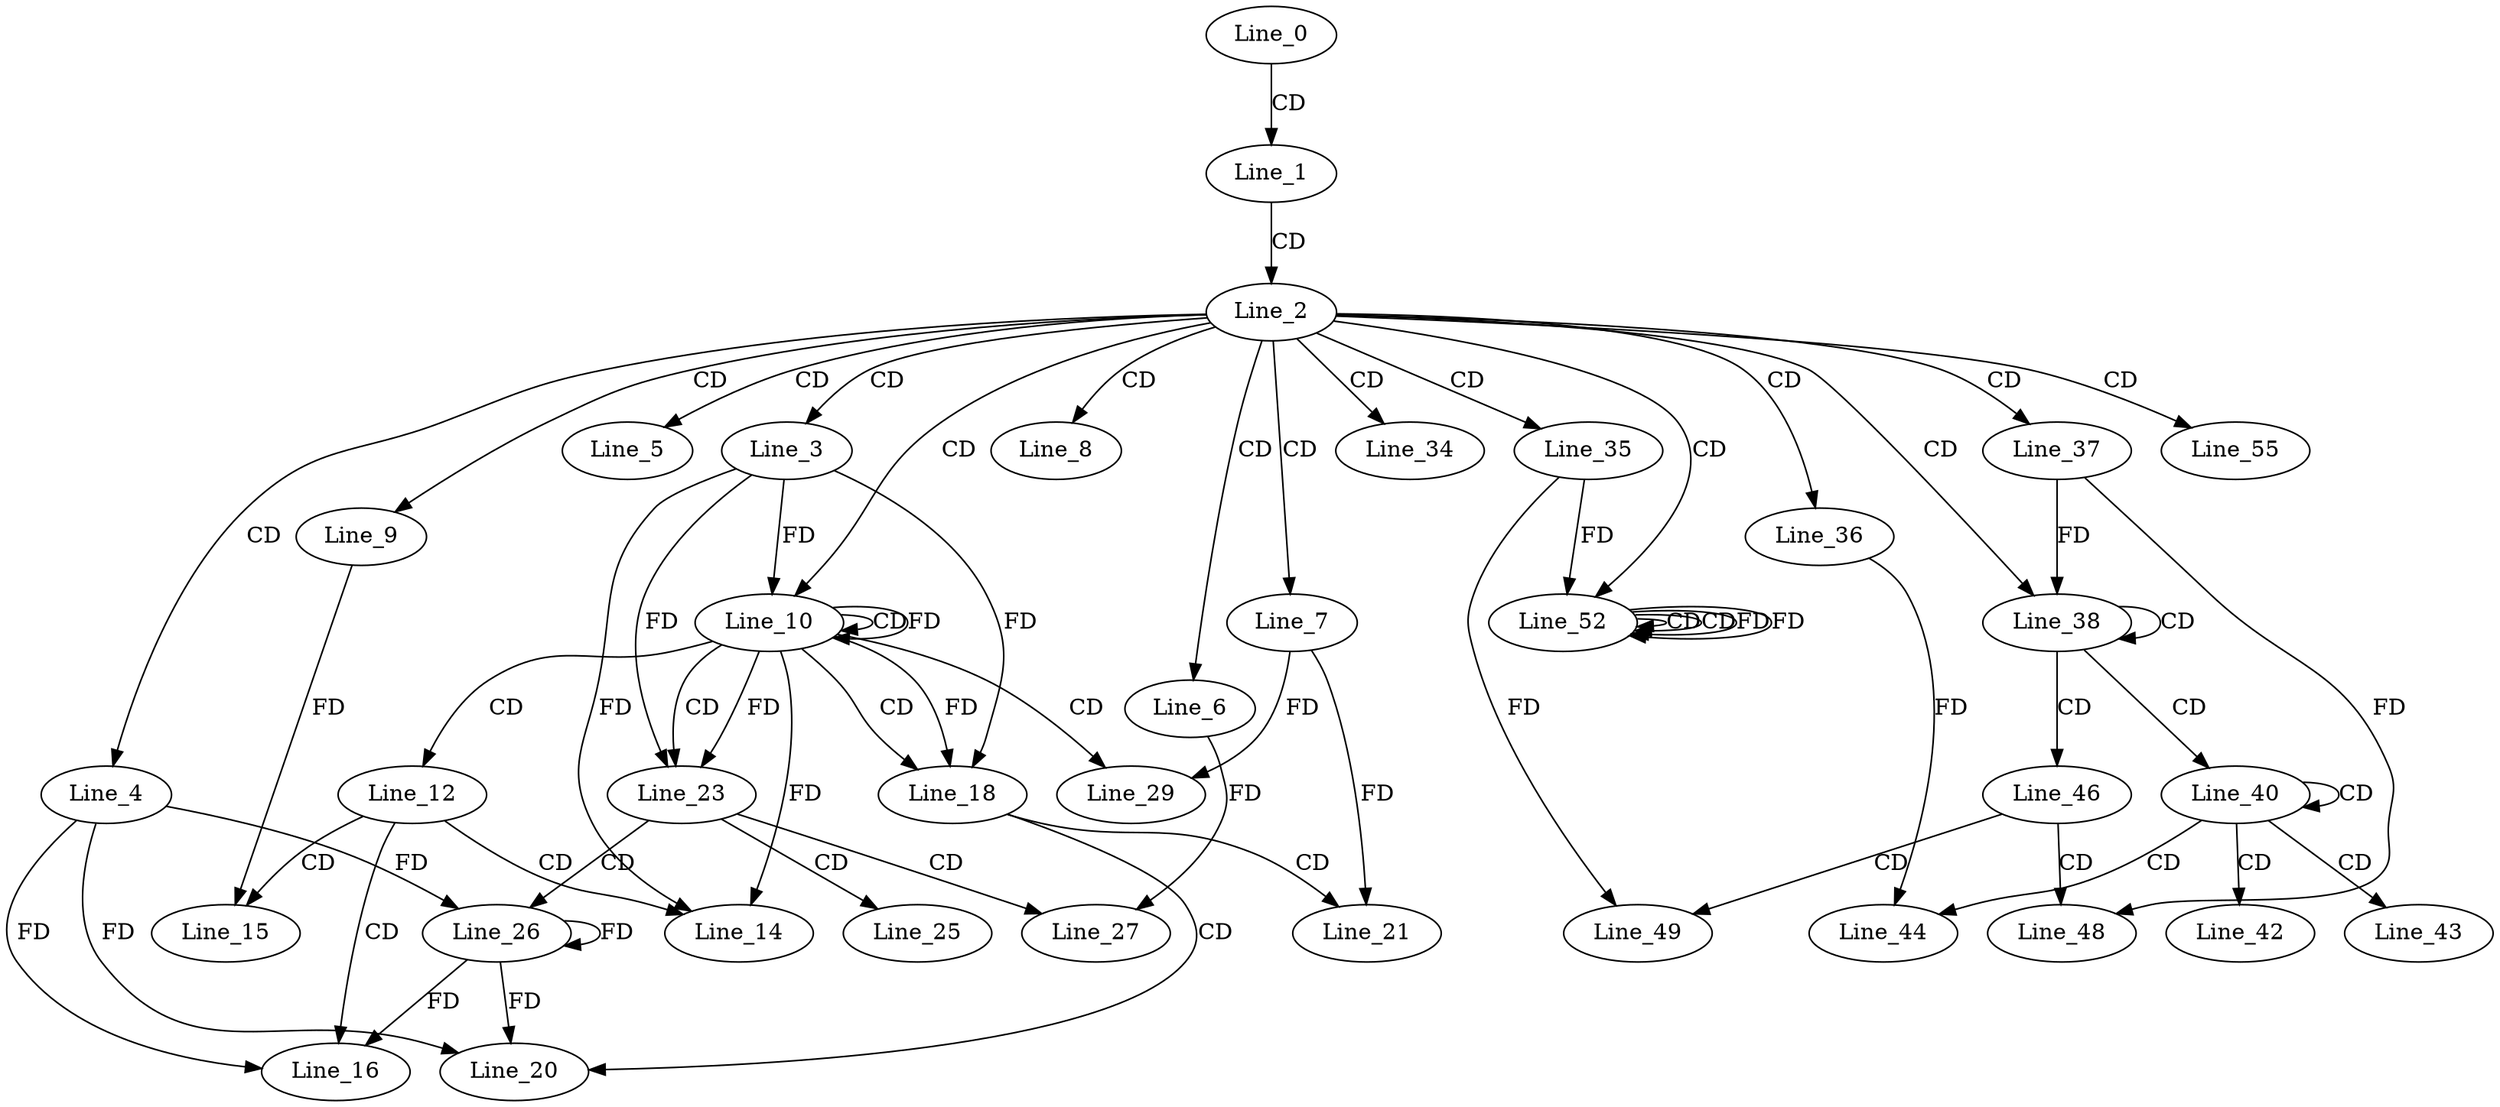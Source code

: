 digraph G {
  Line_0;
  Line_1;
  Line_2;
  Line_3;
  Line_4;
  Line_5;
  Line_6;
  Line_7;
  Line_8;
  Line_9;
  Line_10;
  Line_10;
  Line_10;
  Line_12;
  Line_14;
  Line_15;
  Line_16;
  Line_18;
  Line_20;
  Line_21;
  Line_23;
  Line_25;
  Line_26;
  Line_27;
  Line_29;
  Line_34;
  Line_35;
  Line_36;
  Line_37;
  Line_38;
  Line_40;
  Line_42;
  Line_43;
  Line_44;
  Line_46;
  Line_48;
  Line_49;
  Line_52;
  Line_52;
  Line_52;
  Line_55;
  Line_0 -> Line_1 [ label="CD" ];
  Line_1 -> Line_2 [ label="CD" ];
  Line_2 -> Line_3 [ label="CD" ];
  Line_2 -> Line_4 [ label="CD" ];
  Line_2 -> Line_5 [ label="CD" ];
  Line_2 -> Line_6 [ label="CD" ];
  Line_2 -> Line_7 [ label="CD" ];
  Line_2 -> Line_8 [ label="CD" ];
  Line_2 -> Line_9 [ label="CD" ];
  Line_2 -> Line_10 [ label="CD" ];
  Line_10 -> Line_10 [ label="CD" ];
  Line_10 -> Line_10 [ label="FD" ];
  Line_3 -> Line_10 [ label="FD" ];
  Line_10 -> Line_12 [ label="CD" ];
  Line_12 -> Line_14 [ label="CD" ];
  Line_10 -> Line_14 [ label="FD" ];
  Line_3 -> Line_14 [ label="FD" ];
  Line_12 -> Line_15 [ label="CD" ];
  Line_9 -> Line_15 [ label="FD" ];
  Line_12 -> Line_16 [ label="CD" ];
  Line_4 -> Line_16 [ label="FD" ];
  Line_10 -> Line_18 [ label="CD" ];
  Line_10 -> Line_18 [ label="FD" ];
  Line_3 -> Line_18 [ label="FD" ];
  Line_18 -> Line_20 [ label="CD" ];
  Line_4 -> Line_20 [ label="FD" ];
  Line_18 -> Line_21 [ label="CD" ];
  Line_7 -> Line_21 [ label="FD" ];
  Line_10 -> Line_23 [ label="CD" ];
  Line_10 -> Line_23 [ label="FD" ];
  Line_3 -> Line_23 [ label="FD" ];
  Line_23 -> Line_25 [ label="CD" ];
  Line_23 -> Line_26 [ label="CD" ];
  Line_26 -> Line_26 [ label="FD" ];
  Line_4 -> Line_26 [ label="FD" ];
  Line_23 -> Line_27 [ label="CD" ];
  Line_6 -> Line_27 [ label="FD" ];
  Line_10 -> Line_29 [ label="CD" ];
  Line_7 -> Line_29 [ label="FD" ];
  Line_2 -> Line_34 [ label="CD" ];
  Line_2 -> Line_35 [ label="CD" ];
  Line_2 -> Line_36 [ label="CD" ];
  Line_2 -> Line_37 [ label="CD" ];
  Line_2 -> Line_38 [ label="CD" ];
  Line_38 -> Line_38 [ label="CD" ];
  Line_37 -> Line_38 [ label="FD" ];
  Line_38 -> Line_40 [ label="CD" ];
  Line_40 -> Line_40 [ label="CD" ];
  Line_40 -> Line_42 [ label="CD" ];
  Line_40 -> Line_43 [ label="CD" ];
  Line_40 -> Line_44 [ label="CD" ];
  Line_36 -> Line_44 [ label="FD" ];
  Line_38 -> Line_46 [ label="CD" ];
  Line_46 -> Line_48 [ label="CD" ];
  Line_37 -> Line_48 [ label="FD" ];
  Line_46 -> Line_49 [ label="CD" ];
  Line_35 -> Line_49 [ label="FD" ];
  Line_2 -> Line_52 [ label="CD" ];
  Line_52 -> Line_52 [ label="CD" ];
  Line_35 -> Line_52 [ label="FD" ];
  Line_52 -> Line_52 [ label="CD" ];
  Line_52 -> Line_52 [ label="FD" ];
  Line_2 -> Line_55 [ label="CD" ];
  Line_26 -> Line_16 [ label="FD" ];
  Line_26 -> Line_20 [ label="FD" ];
  Line_52 -> Line_52 [ label="FD" ];
}
